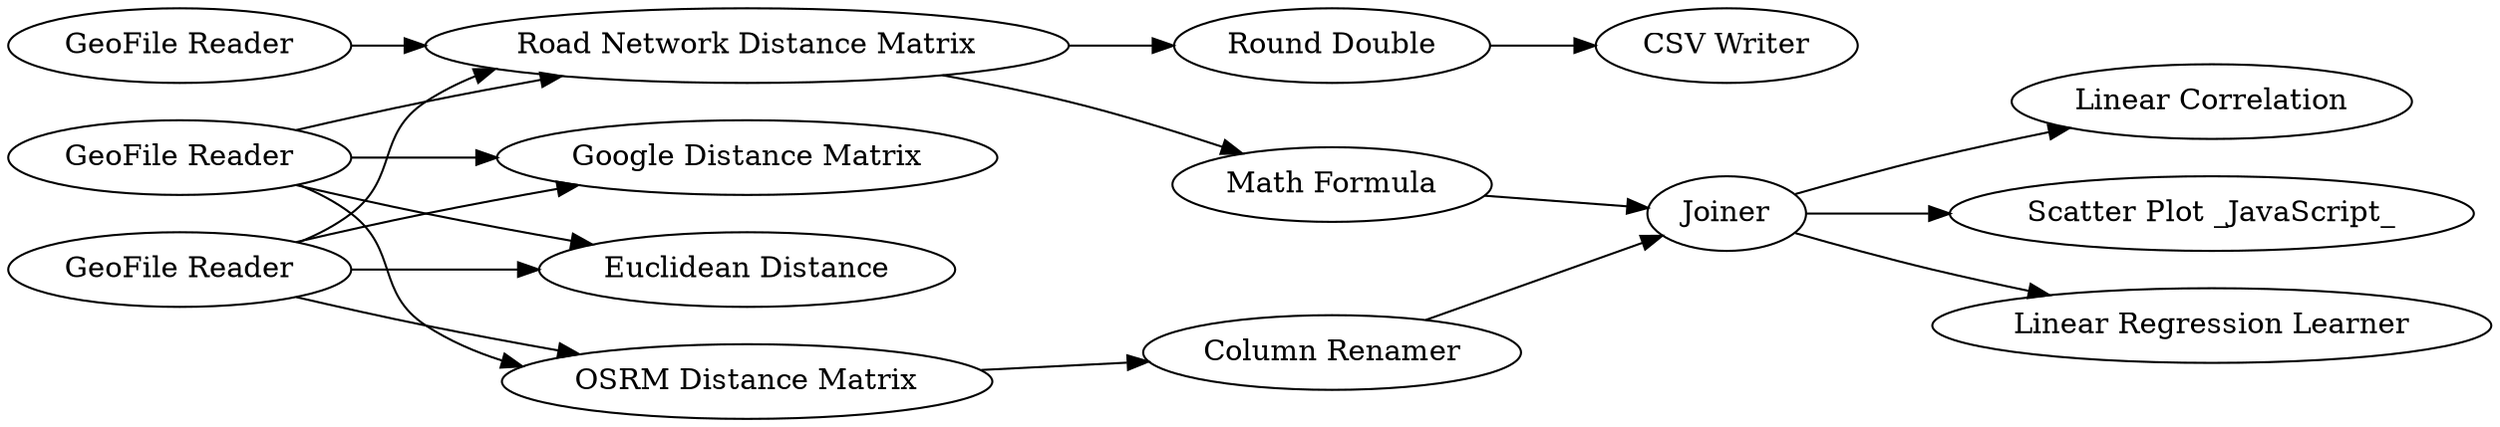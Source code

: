 digraph {
	"2620526252413312562_9" [label="Column Renamer"]
	"2620526252413312562_3" [label="Euclidean Distance"]
	"2620526252413312562_14" [label="Round Double"]
	"2620526252413312562_15" [label="CSV Writer"]
	"2620526252413312562_6" [label="GeoFile Reader"]
	"2620526252413312562_4" [label="OSRM Distance Matrix"]
	"2620526252413312562_11" [label="Linear Correlation"]
	"2620526252413312562_2" [label="GeoFile Reader"]
	"2620526252413312562_7" [label="Road Network Distance Matrix"]
	"2620526252413312562_12" [label="Scatter Plot _JavaScript_"]
	"2620526252413312562_13" [label="Linear Regression Learner"]
	"2620526252413312562_10" [label=Joiner]
	"2620526252413312562_1" [label="GeoFile Reader"]
	"2620526252413312562_8" [label="Math Formula"]
	"2620526252413312562_5" [label="Google Distance Matrix"]
	"2620526252413312562_14" -> "2620526252413312562_15"
	"2620526252413312562_1" -> "2620526252413312562_4"
	"2620526252413312562_10" -> "2620526252413312562_11"
	"2620526252413312562_1" -> "2620526252413312562_3"
	"2620526252413312562_9" -> "2620526252413312562_10"
	"2620526252413312562_2" -> "2620526252413312562_7"
	"2620526252413312562_6" -> "2620526252413312562_7"
	"2620526252413312562_1" -> "2620526252413312562_5"
	"2620526252413312562_10" -> "2620526252413312562_12"
	"2620526252413312562_10" -> "2620526252413312562_13"
	"2620526252413312562_2" -> "2620526252413312562_3"
	"2620526252413312562_7" -> "2620526252413312562_14"
	"2620526252413312562_7" -> "2620526252413312562_8"
	"2620526252413312562_2" -> "2620526252413312562_4"
	"2620526252413312562_1" -> "2620526252413312562_7"
	"2620526252413312562_2" -> "2620526252413312562_5"
	"2620526252413312562_8" -> "2620526252413312562_10"
	"2620526252413312562_4" -> "2620526252413312562_9"
	rankdir=LR
}
